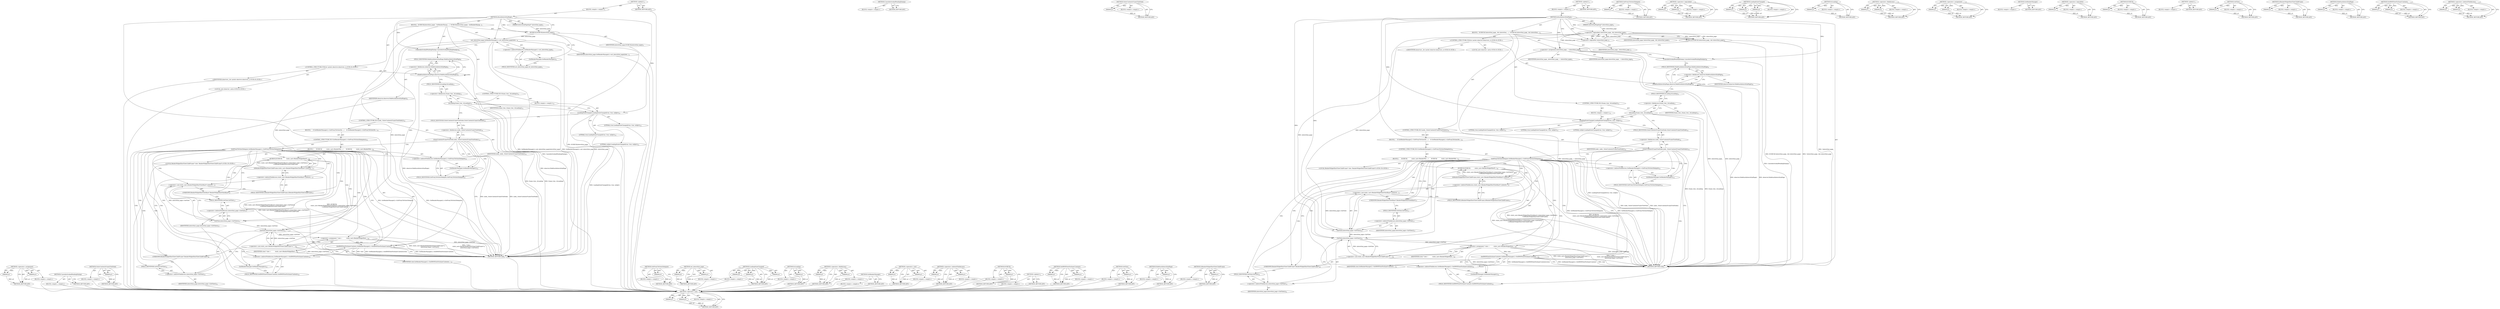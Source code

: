digraph "&lt;operator&gt;.indirectFieldAccess" {
vulnerable_157 [label=<(METHOD,&lt;operator&gt;.assignment)>];
vulnerable_158 [label=<(PARAM,p1)>];
vulnerable_159 [label=<(PARAM,p2)>];
vulnerable_160 [label=<(BLOCK,&lt;empty&gt;,&lt;empty&gt;)>];
vulnerable_161 [label=<(METHOD_RETURN,ANY)>];
vulnerable_114 [label=<(METHOD,CancelActiveAndPendingDialogs)>];
vulnerable_115 [label=<(BLOCK,&lt;empty&gt;,&lt;empty&gt;)>];
vulnerable_116 [label=<(METHOD_RETURN,ANY)>];
vulnerable_136 [label=<(METHOD,OuterContentsFrameTreeNode)>];
vulnerable_137 [label=<(PARAM,p1)>];
vulnerable_138 [label=<(BLOCK,&lt;empty&gt;,&lt;empty&gt;)>];
vulnerable_139 [label=<(METHOD_RETURN,ANY)>];
vulnerable_6 [label=<(METHOD,&lt;global&gt;)<SUB>1</SUB>>];
vulnerable_7 [label=<(BLOCK,&lt;empty&gt;,&lt;empty&gt;)<SUB>1</SUB>>];
vulnerable_8 [label=<(METHOD,AttachInterstitialPage)<SUB>1</SUB>>];
vulnerable_9 [label=<(PARAM,InterstitialPageImpl* interstitial_page)<SUB>2</SUB>>];
vulnerable_10 [label=<(BLOCK,{
  DCHECK(interstitial_page);
  GetRenderManag...,{
  DCHECK(interstitial_page);
  GetRenderManag...)<SUB>2</SUB>>];
vulnerable_11 [label=<(DCHECK,DCHECK(interstitial_page))<SUB>3</SUB>>];
vulnerable_12 [label=<(IDENTIFIER,interstitial_page,DCHECK(interstitial_page))<SUB>3</SUB>>];
vulnerable_13 [label=<(set_interstitial_page,GetRenderManager()-&gt;set_interstitial_page(inter...)<SUB>4</SUB>>];
vulnerable_14 [label=<(&lt;operator&gt;.indirectFieldAccess,GetRenderManager()-&gt;set_interstitial_page)<SUB>4</SUB>>];
vulnerable_15 [label=<(GetRenderManager,GetRenderManager())<SUB>4</SUB>>];
vulnerable_16 [label=<(FIELD_IDENTIFIER,set_interstitial_page,set_interstitial_page)<SUB>4</SUB>>];
vulnerable_17 [label=<(IDENTIFIER,interstitial_page,GetRenderManager()-&gt;set_interstitial_page(inter...)<SUB>4</SUB>>];
vulnerable_18 [label=<(CancelActiveAndPendingDialogs,CancelActiveAndPendingDialogs())<SUB>6</SUB>>];
vulnerable_19 [label="<(CONTROL_STRUCTURE,FOR,for (auto&amp; observer:observers_))<SUB>8</SUB>>"];
vulnerable_20 [label="<(IDENTIFIER,observers_,for (auto&amp; observer:observers_))<SUB>8</SUB>>"];
vulnerable_21 [label="<(LOCAL,auto observer: auto)<SUB>8</SUB>>"];
vulnerable_22 [label=<(DidAttachInterstitialPage,observer.DidAttachInterstitialPage())<SUB>9</SUB>>];
vulnerable_23 [label=<(&lt;operator&gt;.fieldAccess,observer.DidAttachInterstitialPage)<SUB>9</SUB>>];
vulnerable_24 [label=<(IDENTIFIER,observer,observer.DidAttachInterstitialPage())<SUB>9</SUB>>];
vulnerable_25 [label=<(FIELD_IDENTIFIER,DidAttachInterstitialPage,DidAttachInterstitialPage)<SUB>9</SUB>>];
vulnerable_26 [label=<(CONTROL_STRUCTURE,IF,if (frame_tree_.IsLoading()))<SUB>11</SUB>>];
vulnerable_27 [label=<(IsLoading,frame_tree_.IsLoading())<SUB>11</SUB>>];
vulnerable_28 [label=<(&lt;operator&gt;.fieldAccess,frame_tree_.IsLoading)<SUB>11</SUB>>];
vulnerable_29 [label=<(IDENTIFIER,frame_tree_,frame_tree_.IsLoading())<SUB>11</SUB>>];
vulnerable_30 [label=<(FIELD_IDENTIFIER,IsLoading,IsLoading)<SUB>11</SUB>>];
vulnerable_31 [label=<(BLOCK,&lt;empty&gt;,&lt;empty&gt;)<SUB>12</SUB>>];
vulnerable_32 [label=<(LoadingStateChanged,LoadingStateChanged(true, true, nullptr))<SUB>12</SUB>>];
vulnerable_33 [label=<(LITERAL,true,LoadingStateChanged(true, true, nullptr))<SUB>12</SUB>>];
vulnerable_34 [label=<(LITERAL,true,LoadingStateChanged(true, true, nullptr))<SUB>12</SUB>>];
vulnerable_35 [label=<(LITERAL,nullptr,LoadingStateChanged(true, true, nullptr))<SUB>12</SUB>>];
vulnerable_36 [label=<(CONTROL_STRUCTURE,IF,if (node_.OuterContentsFrameTreeNode()))<SUB>14</SUB>>];
vulnerable_37 [label=<(OuterContentsFrameTreeNode,node_.OuterContentsFrameTreeNode())<SUB>14</SUB>>];
vulnerable_38 [label=<(&lt;operator&gt;.fieldAccess,node_.OuterContentsFrameTreeNode)<SUB>14</SUB>>];
vulnerable_39 [label=<(IDENTIFIER,node_,node_.OuterContentsFrameTreeNode())<SUB>14</SUB>>];
vulnerable_40 [label=<(FIELD_IDENTIFIER,OuterContentsFrameTreeNode,OuterContentsFrameTreeNode)<SUB>14</SUB>>];
vulnerable_41 [label=<(BLOCK,{
    if (GetRenderManager()-&gt;GetProxyToOuterDe...,{
    if (GetRenderManager()-&gt;GetProxyToOuterDe...)<SUB>14</SUB>>];
vulnerable_42 [label=<(CONTROL_STRUCTURE,IF,if (GetRenderManager()-&gt;GetProxyToOuterDelegate()))<SUB>15</SUB>>];
vulnerable_43 [label=<(GetProxyToOuterDelegate,GetRenderManager()-&gt;GetProxyToOuterDelegate())<SUB>15</SUB>>];
vulnerable_44 [label=<(&lt;operator&gt;.indirectFieldAccess,GetRenderManager()-&gt;GetProxyToOuterDelegate)<SUB>15</SUB>>];
vulnerable_45 [label=<(GetRenderManager,GetRenderManager())<SUB>15</SUB>>];
vulnerable_46 [label=<(FIELD_IDENTIFIER,GetProxyToOuterDelegate,GetProxyToOuterDelegate)<SUB>15</SUB>>];
vulnerable_47 [label=<(BLOCK,{
      DCHECK(
          static_cast&lt;RenderWid...,{
      DCHECK(
          static_cast&lt;RenderWid...)<SUB>15</SUB>>];
vulnerable_48 [label=<(DCHECK,DCHECK(
          static_cast&lt;RenderWidgetHostV...)<SUB>16</SUB>>];
vulnerable_49 [label=<(IsRenderWidgetHostViewChildFrame,static_cast&lt;RenderWidgetHostViewBase*&gt;(intersti...)<SUB>17</SUB>>];
vulnerable_50 [label=<(&lt;operator&gt;.indirectFieldAccess,static_cast&lt;RenderWidgetHostViewBase*&gt;(intersti...)<SUB>17</SUB>>];
vulnerable_51 [label=<(&lt;operator&gt;.cast,static_cast&lt;RenderWidgetHostViewBase*&gt;(intersti...)<SUB>17</SUB>>];
vulnerable_52 [label=<(UNKNOWN,RenderWidgetHostViewBase*,RenderWidgetHostViewBase*)<SUB>17</SUB>>];
vulnerable_53 [label=<(GetView,interstitial_page-&gt;GetView())<SUB>17</SUB>>];
vulnerable_54 [label=<(&lt;operator&gt;.indirectFieldAccess,interstitial_page-&gt;GetView)<SUB>17</SUB>>];
vulnerable_55 [label=<(IDENTIFIER,interstitial_page,interstitial_page-&gt;GetView())<SUB>17</SUB>>];
vulnerable_56 [label=<(FIELD_IDENTIFIER,GetView,GetView)<SUB>17</SUB>>];
vulnerable_57 [label=<(FIELD_IDENTIFIER,IsRenderWidgetHostViewChildFrame,IsRenderWidgetHostViewChildFrame)<SUB>17</SUB>>];
vulnerable_58 [label="<(LOCAL,RenderWidgetHostViewChildFrame* view: RenderWidgetHostViewChildFrame*)<SUB>19</SUB>>"];
vulnerable_59 [label=<(&lt;operator&gt;.assignment,* view =
          static_cast&lt;RenderWidgetHost...)<SUB>19</SUB>>];
vulnerable_60 [label=<(IDENTIFIER,view,* view =
          static_cast&lt;RenderWidgetHost...)<SUB>19</SUB>>];
vulnerable_61 [label=<(&lt;operator&gt;.cast,static_cast&lt;RenderWidgetHostViewChildFrame*&gt;(
 ...)<SUB>20</SUB>>];
vulnerable_62 [label=<(UNKNOWN,RenderWidgetHostViewChildFrame*,RenderWidgetHostViewChildFrame*)<SUB>20</SUB>>];
vulnerable_63 [label=<(GetView,interstitial_page-&gt;GetView())<SUB>21</SUB>>];
vulnerable_64 [label=<(&lt;operator&gt;.indirectFieldAccess,interstitial_page-&gt;GetView)<SUB>21</SUB>>];
vulnerable_65 [label=<(IDENTIFIER,interstitial_page,interstitial_page-&gt;GetView())<SUB>21</SUB>>];
vulnerable_66 [label=<(FIELD_IDENTIFIER,GetView,GetView)<SUB>21</SUB>>];
vulnerable_67 [label=<(SetRWHViewForInnerContents,GetRenderManager()-&gt;SetRWHViewForInnerContents(...)<SUB>22</SUB>>];
vulnerable_68 [label=<(&lt;operator&gt;.indirectFieldAccess,GetRenderManager()-&gt;SetRWHViewForInnerContents)<SUB>22</SUB>>];
vulnerable_69 [label=<(GetRenderManager,GetRenderManager())<SUB>22</SUB>>];
vulnerable_70 [label=<(FIELD_IDENTIFIER,SetRWHViewForInnerContents,SetRWHViewForInnerContents)<SUB>22</SUB>>];
vulnerable_71 [label=<(IDENTIFIER,view,GetRenderManager()-&gt;SetRWHViewForInnerContents(...)<SUB>22</SUB>>];
vulnerable_72 [label=<(METHOD_RETURN,void)<SUB>1</SUB>>];
vulnerable_74 [label=<(METHOD_RETURN,ANY)<SUB>1</SUB>>];
vulnerable_140 [label=<(METHOD,GetProxyToOuterDelegate)>];
vulnerable_141 [label=<(PARAM,p1)>];
vulnerable_142 [label=<(BLOCK,&lt;empty&gt;,&lt;empty&gt;)>];
vulnerable_143 [label=<(METHOD_RETURN,ANY)>];
vulnerable_101 [label=<(METHOD,set_interstitial_page)>];
vulnerable_102 [label=<(PARAM,p1)>];
vulnerable_103 [label=<(PARAM,p2)>];
vulnerable_104 [label=<(BLOCK,&lt;empty&gt;,&lt;empty&gt;)>];
vulnerable_105 [label=<(METHOD_RETURN,ANY)>];
vulnerable_130 [label=<(METHOD,LoadingStateChanged)>];
vulnerable_131 [label=<(PARAM,p1)>];
vulnerable_132 [label=<(PARAM,p2)>];
vulnerable_133 [label=<(PARAM,p3)>];
vulnerable_134 [label=<(BLOCK,&lt;empty&gt;,&lt;empty&gt;)>];
vulnerable_135 [label=<(METHOD_RETURN,ANY)>];
vulnerable_126 [label=<(METHOD,IsLoading)>];
vulnerable_127 [label=<(PARAM,p1)>];
vulnerable_128 [label=<(BLOCK,&lt;empty&gt;,&lt;empty&gt;)>];
vulnerable_129 [label=<(METHOD_RETURN,ANY)>];
vulnerable_121 [label=<(METHOD,&lt;operator&gt;.fieldAccess)>];
vulnerable_122 [label=<(PARAM,p1)>];
vulnerable_123 [label=<(PARAM,p2)>];
vulnerable_124 [label=<(BLOCK,&lt;empty&gt;,&lt;empty&gt;)>];
vulnerable_125 [label=<(METHOD_RETURN,ANY)>];
vulnerable_111 [label=<(METHOD,GetRenderManager)>];
vulnerable_112 [label=<(BLOCK,&lt;empty&gt;,&lt;empty&gt;)>];
vulnerable_113 [label=<(METHOD_RETURN,ANY)>];
vulnerable_148 [label=<(METHOD,&lt;operator&gt;.cast)>];
vulnerable_149 [label=<(PARAM,p1)>];
vulnerable_150 [label=<(PARAM,p2)>];
vulnerable_151 [label=<(BLOCK,&lt;empty&gt;,&lt;empty&gt;)>];
vulnerable_152 [label=<(METHOD_RETURN,ANY)>];
vulnerable_106 [label=<(METHOD,&lt;operator&gt;.indirectFieldAccess)>];
vulnerable_107 [label=<(PARAM,p1)>];
vulnerable_108 [label=<(PARAM,p2)>];
vulnerable_109 [label=<(BLOCK,&lt;empty&gt;,&lt;empty&gt;)>];
vulnerable_110 [label=<(METHOD_RETURN,ANY)>];
vulnerable_97 [label=<(METHOD,DCHECK)>];
vulnerable_98 [label=<(PARAM,p1)>];
vulnerable_99 [label=<(BLOCK,&lt;empty&gt;,&lt;empty&gt;)>];
vulnerable_100 [label=<(METHOD_RETURN,ANY)>];
vulnerable_91 [label=<(METHOD,&lt;global&gt;)<SUB>1</SUB>>];
vulnerable_92 [label=<(BLOCK,&lt;empty&gt;,&lt;empty&gt;)>];
vulnerable_93 [label=<(METHOD_RETURN,ANY)>];
vulnerable_162 [label=<(METHOD,SetRWHViewForInnerContents)>];
vulnerable_163 [label=<(PARAM,p1)>];
vulnerable_164 [label=<(PARAM,p2)>];
vulnerable_165 [label=<(BLOCK,&lt;empty&gt;,&lt;empty&gt;)>];
vulnerable_166 [label=<(METHOD_RETURN,ANY)>];
vulnerable_153 [label=<(METHOD,GetView)>];
vulnerable_154 [label=<(PARAM,p1)>];
vulnerable_155 [label=<(BLOCK,&lt;empty&gt;,&lt;empty&gt;)>];
vulnerable_156 [label=<(METHOD_RETURN,ANY)>];
vulnerable_117 [label=<(METHOD,DidAttachInterstitialPage)>];
vulnerable_118 [label=<(PARAM,p1)>];
vulnerable_119 [label=<(BLOCK,&lt;empty&gt;,&lt;empty&gt;)>];
vulnerable_120 [label=<(METHOD_RETURN,ANY)>];
vulnerable_144 [label=<(METHOD,IsRenderWidgetHostViewChildFrame)>];
vulnerable_145 [label=<(PARAM,p1)>];
vulnerable_146 [label=<(BLOCK,&lt;empty&gt;,&lt;empty&gt;)>];
vulnerable_147 [label=<(METHOD_RETURN,ANY)>];
fixed_158 [label=<(METHOD,&lt;operator&gt;.cast)>];
fixed_159 [label=<(PARAM,p1)>];
fixed_160 [label=<(PARAM,p2)>];
fixed_161 [label=<(BLOCK,&lt;empty&gt;,&lt;empty&gt;)>];
fixed_162 [label=<(METHOD_RETURN,ANY)>];
fixed_116 [label=<(METHOD,CancelActiveAndPendingDialogs)>];
fixed_117 [label=<(BLOCK,&lt;empty&gt;,&lt;empty&gt;)>];
fixed_118 [label=<(METHOD_RETURN,ANY)>];
fixed_138 [label=<(METHOD,OuterContentsFrameTreeNode)>];
fixed_139 [label=<(PARAM,p1)>];
fixed_140 [label=<(BLOCK,&lt;empty&gt;,&lt;empty&gt;)>];
fixed_141 [label=<(METHOD_RETURN,ANY)>];
fixed_6 [label=<(METHOD,&lt;global&gt;)<SUB>1</SUB>>];
fixed_7 [label=<(BLOCK,&lt;empty&gt;,&lt;empty&gt;)<SUB>1</SUB>>];
fixed_8 [label=<(METHOD,AttachInterstitialPage)<SUB>1</SUB>>];
fixed_9 [label=<(PARAM,InterstitialPageImpl* interstitial_page)<SUB>2</SUB>>];
fixed_10 [label=<(BLOCK,{
  DCHECK(!interstitial_page_ &amp;&amp; interstitial_...,{
  DCHECK(!interstitial_page_ &amp;&amp; interstitial_...)<SUB>2</SUB>>];
fixed_11 [label=<(DCHECK,DCHECK(!interstitial_page_ &amp;&amp; interstitial_page))<SUB>3</SUB>>];
fixed_12 [label=<(&lt;operator&gt;.logicalAnd,!interstitial_page_ &amp;&amp; interstitial_page)<SUB>3</SUB>>];
fixed_13 [label=<(&lt;operator&gt;.logicalNot,!interstitial_page_)<SUB>3</SUB>>];
fixed_14 [label=<(IDENTIFIER,interstitial_page_,!interstitial_page_)<SUB>3</SUB>>];
fixed_15 [label=<(IDENTIFIER,interstitial_page,!interstitial_page_ &amp;&amp; interstitial_page)<SUB>3</SUB>>];
fixed_16 [label=<(&lt;operator&gt;.assignment,interstitial_page_ = interstitial_page)<SUB>4</SUB>>];
fixed_17 [label=<(IDENTIFIER,interstitial_page_,interstitial_page_ = interstitial_page)<SUB>4</SUB>>];
fixed_18 [label=<(IDENTIFIER,interstitial_page,interstitial_page_ = interstitial_page)<SUB>4</SUB>>];
fixed_19 [label=<(CancelActiveAndPendingDialogs,CancelActiveAndPendingDialogs())<SUB>6</SUB>>];
fixed_20 [label="<(CONTROL_STRUCTURE,FOR,for (auto&amp; observer:observers_))<SUB>8</SUB>>"];
fixed_21 [label="<(IDENTIFIER,observers_,for (auto&amp; observer:observers_))<SUB>8</SUB>>"];
fixed_22 [label="<(LOCAL,auto observer: auto)<SUB>8</SUB>>"];
fixed_23 [label=<(DidAttachInterstitialPage,observer.DidAttachInterstitialPage())<SUB>9</SUB>>];
fixed_24 [label=<(&lt;operator&gt;.fieldAccess,observer.DidAttachInterstitialPage)<SUB>9</SUB>>];
fixed_25 [label=<(IDENTIFIER,observer,observer.DidAttachInterstitialPage())<SUB>9</SUB>>];
fixed_26 [label=<(FIELD_IDENTIFIER,DidAttachInterstitialPage,DidAttachInterstitialPage)<SUB>9</SUB>>];
fixed_27 [label=<(CONTROL_STRUCTURE,IF,if (frame_tree_.IsLoading()))<SUB>11</SUB>>];
fixed_28 [label=<(IsLoading,frame_tree_.IsLoading())<SUB>11</SUB>>];
fixed_29 [label=<(&lt;operator&gt;.fieldAccess,frame_tree_.IsLoading)<SUB>11</SUB>>];
fixed_30 [label=<(IDENTIFIER,frame_tree_,frame_tree_.IsLoading())<SUB>11</SUB>>];
fixed_31 [label=<(FIELD_IDENTIFIER,IsLoading,IsLoading)<SUB>11</SUB>>];
fixed_32 [label=<(BLOCK,&lt;empty&gt;,&lt;empty&gt;)<SUB>12</SUB>>];
fixed_33 [label=<(LoadingStateChanged,LoadingStateChanged(true, true, nullptr))<SUB>12</SUB>>];
fixed_34 [label=<(LITERAL,true,LoadingStateChanged(true, true, nullptr))<SUB>12</SUB>>];
fixed_35 [label=<(LITERAL,true,LoadingStateChanged(true, true, nullptr))<SUB>12</SUB>>];
fixed_36 [label=<(LITERAL,nullptr,LoadingStateChanged(true, true, nullptr))<SUB>12</SUB>>];
fixed_37 [label=<(CONTROL_STRUCTURE,IF,if (node_.OuterContentsFrameTreeNode()))<SUB>14</SUB>>];
fixed_38 [label=<(OuterContentsFrameTreeNode,node_.OuterContentsFrameTreeNode())<SUB>14</SUB>>];
fixed_39 [label=<(&lt;operator&gt;.fieldAccess,node_.OuterContentsFrameTreeNode)<SUB>14</SUB>>];
fixed_40 [label=<(IDENTIFIER,node_,node_.OuterContentsFrameTreeNode())<SUB>14</SUB>>];
fixed_41 [label=<(FIELD_IDENTIFIER,OuterContentsFrameTreeNode,OuterContentsFrameTreeNode)<SUB>14</SUB>>];
fixed_42 [label=<(BLOCK,{
    if (GetRenderManager()-&gt;GetProxyToOuterDe...,{
    if (GetRenderManager()-&gt;GetProxyToOuterDe...)<SUB>14</SUB>>];
fixed_43 [label=<(CONTROL_STRUCTURE,IF,if (GetRenderManager()-&gt;GetProxyToOuterDelegate()))<SUB>15</SUB>>];
fixed_44 [label=<(GetProxyToOuterDelegate,GetRenderManager()-&gt;GetProxyToOuterDelegate())<SUB>15</SUB>>];
fixed_45 [label=<(&lt;operator&gt;.indirectFieldAccess,GetRenderManager()-&gt;GetProxyToOuterDelegate)<SUB>15</SUB>>];
fixed_46 [label=<(GetRenderManager,GetRenderManager())<SUB>15</SUB>>];
fixed_47 [label=<(FIELD_IDENTIFIER,GetProxyToOuterDelegate,GetProxyToOuterDelegate)<SUB>15</SUB>>];
fixed_48 [label=<(BLOCK,{
      DCHECK(
          static_cast&lt;RenderWid...,{
      DCHECK(
          static_cast&lt;RenderWid...)<SUB>15</SUB>>];
fixed_49 [label=<(DCHECK,DCHECK(
          static_cast&lt;RenderWidgetHostV...)<SUB>16</SUB>>];
fixed_50 [label=<(IsRenderWidgetHostViewChildFrame,static_cast&lt;RenderWidgetHostViewBase*&gt;(intersti...)<SUB>17</SUB>>];
fixed_51 [label=<(&lt;operator&gt;.indirectFieldAccess,static_cast&lt;RenderWidgetHostViewBase*&gt;(intersti...)<SUB>17</SUB>>];
fixed_52 [label=<(&lt;operator&gt;.cast,static_cast&lt;RenderWidgetHostViewBase*&gt;(intersti...)<SUB>17</SUB>>];
fixed_53 [label=<(UNKNOWN,RenderWidgetHostViewBase*,RenderWidgetHostViewBase*)<SUB>17</SUB>>];
fixed_54 [label=<(GetView,interstitial_page-&gt;GetView())<SUB>17</SUB>>];
fixed_55 [label=<(&lt;operator&gt;.indirectFieldAccess,interstitial_page-&gt;GetView)<SUB>17</SUB>>];
fixed_56 [label=<(IDENTIFIER,interstitial_page,interstitial_page-&gt;GetView())<SUB>17</SUB>>];
fixed_57 [label=<(FIELD_IDENTIFIER,GetView,GetView)<SUB>17</SUB>>];
fixed_58 [label=<(FIELD_IDENTIFIER,IsRenderWidgetHostViewChildFrame,IsRenderWidgetHostViewChildFrame)<SUB>17</SUB>>];
fixed_59 [label="<(LOCAL,RenderWidgetHostViewChildFrame* view: RenderWidgetHostViewChildFrame*)<SUB>19</SUB>>"];
fixed_60 [label=<(&lt;operator&gt;.assignment,* view =
          static_cast&lt;RenderWidgetHost...)<SUB>19</SUB>>];
fixed_61 [label=<(IDENTIFIER,view,* view =
          static_cast&lt;RenderWidgetHost...)<SUB>19</SUB>>];
fixed_62 [label=<(&lt;operator&gt;.cast,static_cast&lt;RenderWidgetHostViewChildFrame*&gt;(
 ...)<SUB>20</SUB>>];
fixed_63 [label=<(UNKNOWN,RenderWidgetHostViewChildFrame*,RenderWidgetHostViewChildFrame*)<SUB>20</SUB>>];
fixed_64 [label=<(GetView,interstitial_page-&gt;GetView())<SUB>21</SUB>>];
fixed_65 [label=<(&lt;operator&gt;.indirectFieldAccess,interstitial_page-&gt;GetView)<SUB>21</SUB>>];
fixed_66 [label=<(IDENTIFIER,interstitial_page,interstitial_page-&gt;GetView())<SUB>21</SUB>>];
fixed_67 [label=<(FIELD_IDENTIFIER,GetView,GetView)<SUB>21</SUB>>];
fixed_68 [label=<(SetRWHViewForInnerContents,GetRenderManager()-&gt;SetRWHViewForInnerContents(...)<SUB>22</SUB>>];
fixed_69 [label=<(&lt;operator&gt;.indirectFieldAccess,GetRenderManager()-&gt;SetRWHViewForInnerContents)<SUB>22</SUB>>];
fixed_70 [label=<(GetRenderManager,GetRenderManager())<SUB>22</SUB>>];
fixed_71 [label=<(FIELD_IDENTIFIER,SetRWHViewForInnerContents,SetRWHViewForInnerContents)<SUB>22</SUB>>];
fixed_72 [label=<(IDENTIFIER,view,GetRenderManager()-&gt;SetRWHViewForInnerContents(...)<SUB>22</SUB>>];
fixed_73 [label=<(METHOD_RETURN,void)<SUB>1</SUB>>];
fixed_75 [label=<(METHOD_RETURN,ANY)<SUB>1</SUB>>];
fixed_142 [label=<(METHOD,GetProxyToOuterDelegate)>];
fixed_143 [label=<(PARAM,p1)>];
fixed_144 [label=<(BLOCK,&lt;empty&gt;,&lt;empty&gt;)>];
fixed_145 [label=<(METHOD_RETURN,ANY)>];
fixed_102 [label=<(METHOD,&lt;operator&gt;.logicalAnd)>];
fixed_103 [label=<(PARAM,p1)>];
fixed_104 [label=<(PARAM,p2)>];
fixed_105 [label=<(BLOCK,&lt;empty&gt;,&lt;empty&gt;)>];
fixed_106 [label=<(METHOD_RETURN,ANY)>];
fixed_132 [label=<(METHOD,LoadingStateChanged)>];
fixed_133 [label=<(PARAM,p1)>];
fixed_134 [label=<(PARAM,p2)>];
fixed_135 [label=<(PARAM,p3)>];
fixed_136 [label=<(BLOCK,&lt;empty&gt;,&lt;empty&gt;)>];
fixed_137 [label=<(METHOD_RETURN,ANY)>];
fixed_128 [label=<(METHOD,IsLoading)>];
fixed_129 [label=<(PARAM,p1)>];
fixed_130 [label=<(BLOCK,&lt;empty&gt;,&lt;empty&gt;)>];
fixed_131 [label=<(METHOD_RETURN,ANY)>];
fixed_123 [label=<(METHOD,&lt;operator&gt;.fieldAccess)>];
fixed_124 [label=<(PARAM,p1)>];
fixed_125 [label=<(PARAM,p2)>];
fixed_126 [label=<(BLOCK,&lt;empty&gt;,&lt;empty&gt;)>];
fixed_127 [label=<(METHOD_RETURN,ANY)>];
fixed_111 [label=<(METHOD,&lt;operator&gt;.assignment)>];
fixed_112 [label=<(PARAM,p1)>];
fixed_113 [label=<(PARAM,p2)>];
fixed_114 [label=<(BLOCK,&lt;empty&gt;,&lt;empty&gt;)>];
fixed_115 [label=<(METHOD_RETURN,ANY)>];
fixed_151 [label=<(METHOD,GetRenderManager)>];
fixed_152 [label=<(BLOCK,&lt;empty&gt;,&lt;empty&gt;)>];
fixed_153 [label=<(METHOD_RETURN,ANY)>];
fixed_107 [label=<(METHOD,&lt;operator&gt;.logicalNot)>];
fixed_108 [label=<(PARAM,p1)>];
fixed_109 [label=<(BLOCK,&lt;empty&gt;,&lt;empty&gt;)>];
fixed_110 [label=<(METHOD_RETURN,ANY)>];
fixed_98 [label=<(METHOD,DCHECK)>];
fixed_99 [label=<(PARAM,p1)>];
fixed_100 [label=<(BLOCK,&lt;empty&gt;,&lt;empty&gt;)>];
fixed_101 [label=<(METHOD_RETURN,ANY)>];
fixed_92 [label=<(METHOD,&lt;global&gt;)<SUB>1</SUB>>];
fixed_93 [label=<(BLOCK,&lt;empty&gt;,&lt;empty&gt;)>];
fixed_94 [label=<(METHOD_RETURN,ANY)>];
fixed_163 [label=<(METHOD,GetView)>];
fixed_164 [label=<(PARAM,p1)>];
fixed_165 [label=<(BLOCK,&lt;empty&gt;,&lt;empty&gt;)>];
fixed_166 [label=<(METHOD_RETURN,ANY)>];
fixed_154 [label=<(METHOD,IsRenderWidgetHostViewChildFrame)>];
fixed_155 [label=<(PARAM,p1)>];
fixed_156 [label=<(BLOCK,&lt;empty&gt;,&lt;empty&gt;)>];
fixed_157 [label=<(METHOD_RETURN,ANY)>];
fixed_119 [label=<(METHOD,DidAttachInterstitialPage)>];
fixed_120 [label=<(PARAM,p1)>];
fixed_121 [label=<(BLOCK,&lt;empty&gt;,&lt;empty&gt;)>];
fixed_122 [label=<(METHOD_RETURN,ANY)>];
fixed_167 [label=<(METHOD,SetRWHViewForInnerContents)>];
fixed_168 [label=<(PARAM,p1)>];
fixed_169 [label=<(PARAM,p2)>];
fixed_170 [label=<(BLOCK,&lt;empty&gt;,&lt;empty&gt;)>];
fixed_171 [label=<(METHOD_RETURN,ANY)>];
fixed_146 [label=<(METHOD,&lt;operator&gt;.indirectFieldAccess)>];
fixed_147 [label=<(PARAM,p1)>];
fixed_148 [label=<(PARAM,p2)>];
fixed_149 [label=<(BLOCK,&lt;empty&gt;,&lt;empty&gt;)>];
fixed_150 [label=<(METHOD_RETURN,ANY)>];
vulnerable_157 -> vulnerable_158  [key=0, label="AST: "];
vulnerable_157 -> vulnerable_158  [key=1, label="DDG: "];
vulnerable_157 -> vulnerable_160  [key=0, label="AST: "];
vulnerable_157 -> vulnerable_159  [key=0, label="AST: "];
vulnerable_157 -> vulnerable_159  [key=1, label="DDG: "];
vulnerable_157 -> vulnerable_161  [key=0, label="AST: "];
vulnerable_157 -> vulnerable_161  [key=1, label="CFG: "];
vulnerable_158 -> vulnerable_161  [key=0, label="DDG: p1"];
vulnerable_159 -> vulnerable_161  [key=0, label="DDG: p2"];
vulnerable_160 -> fixed_158  [key=0];
vulnerable_161 -> fixed_158  [key=0];
vulnerable_114 -> vulnerable_115  [key=0, label="AST: "];
vulnerable_114 -> vulnerable_116  [key=0, label="AST: "];
vulnerable_114 -> vulnerable_116  [key=1, label="CFG: "];
vulnerable_115 -> fixed_158  [key=0];
vulnerable_116 -> fixed_158  [key=0];
vulnerable_136 -> vulnerable_137  [key=0, label="AST: "];
vulnerable_136 -> vulnerable_137  [key=1, label="DDG: "];
vulnerable_136 -> vulnerable_138  [key=0, label="AST: "];
vulnerable_136 -> vulnerable_139  [key=0, label="AST: "];
vulnerable_136 -> vulnerable_139  [key=1, label="CFG: "];
vulnerable_137 -> vulnerable_139  [key=0, label="DDG: p1"];
vulnerable_138 -> fixed_158  [key=0];
vulnerable_139 -> fixed_158  [key=0];
vulnerable_6 -> vulnerable_7  [key=0, label="AST: "];
vulnerable_6 -> vulnerable_74  [key=0, label="AST: "];
vulnerable_6 -> vulnerable_74  [key=1, label="CFG: "];
vulnerable_7 -> vulnerable_8  [key=0, label="AST: "];
vulnerable_8 -> vulnerable_9  [key=0, label="AST: "];
vulnerable_8 -> vulnerable_9  [key=1, label="DDG: "];
vulnerable_8 -> vulnerable_10  [key=0, label="AST: "];
vulnerable_8 -> vulnerable_72  [key=0, label="AST: "];
vulnerable_8 -> vulnerable_11  [key=0, label="CFG: "];
vulnerable_8 -> vulnerable_11  [key=1, label="DDG: "];
vulnerable_8 -> vulnerable_18  [key=0, label="DDG: "];
vulnerable_8 -> vulnerable_13  [key=0, label="DDG: "];
vulnerable_8 -> vulnerable_32  [key=0, label="DDG: "];
vulnerable_8 -> vulnerable_67  [key=0, label="DDG: "];
vulnerable_9 -> vulnerable_11  [key=0, label="DDG: interstitial_page"];
vulnerable_10 -> vulnerable_11  [key=0, label="AST: "];
vulnerable_10 -> vulnerable_13  [key=0, label="AST: "];
vulnerable_10 -> vulnerable_18  [key=0, label="AST: "];
vulnerable_10 -> vulnerable_19  [key=0, label="AST: "];
vulnerable_10 -> vulnerable_26  [key=0, label="AST: "];
vulnerable_10 -> vulnerable_36  [key=0, label="AST: "];
vulnerable_11 -> vulnerable_12  [key=0, label="AST: "];
vulnerable_11 -> vulnerable_15  [key=0, label="CFG: "];
vulnerable_11 -> vulnerable_72  [key=0, label="DDG: DCHECK(interstitial_page)"];
vulnerable_11 -> vulnerable_13  [key=0, label="DDG: interstitial_page"];
vulnerable_12 -> fixed_158  [key=0];
vulnerable_13 -> vulnerable_14  [key=0, label="AST: "];
vulnerable_13 -> vulnerable_17  [key=0, label="AST: "];
vulnerable_13 -> vulnerable_18  [key=0, label="CFG: "];
vulnerable_13 -> vulnerable_72  [key=0, label="DDG: GetRenderManager()-&gt;set_interstitial_page"];
vulnerable_13 -> vulnerable_72  [key=1, label="DDG: interstitial_page"];
vulnerable_13 -> vulnerable_72  [key=2, label="DDG: GetRenderManager()-&gt;set_interstitial_page(interstitial_page)"];
vulnerable_13 -> vulnerable_63  [key=0, label="DDG: interstitial_page"];
vulnerable_13 -> vulnerable_53  [key=0, label="DDG: interstitial_page"];
vulnerable_14 -> vulnerable_15  [key=0, label="AST: "];
vulnerable_14 -> vulnerable_16  [key=0, label="AST: "];
vulnerable_14 -> vulnerable_13  [key=0, label="CFG: "];
vulnerable_15 -> vulnerable_16  [key=0, label="CFG: "];
vulnerable_16 -> vulnerable_14  [key=0, label="CFG: "];
vulnerable_17 -> fixed_158  [key=0];
vulnerable_18 -> vulnerable_25  [key=0, label="CFG: "];
vulnerable_18 -> vulnerable_72  [key=0, label="DDG: CancelActiveAndPendingDialogs()"];
vulnerable_19 -> vulnerable_20  [key=0, label="AST: "];
vulnerable_19 -> vulnerable_21  [key=0, label="AST: "];
vulnerable_19 -> vulnerable_22  [key=0, label="AST: "];
vulnerable_20 -> fixed_158  [key=0];
vulnerable_21 -> fixed_158  [key=0];
vulnerable_22 -> vulnerable_23  [key=0, label="AST: "];
vulnerable_22 -> vulnerable_23  [key=1, label="CDG: "];
vulnerable_22 -> vulnerable_25  [key=0, label="CFG: "];
vulnerable_22 -> vulnerable_25  [key=1, label="CDG: "];
vulnerable_22 -> vulnerable_30  [key=0, label="CFG: "];
vulnerable_22 -> vulnerable_72  [key=0, label="DDG: observer.DidAttachInterstitialPage"];
vulnerable_22 -> vulnerable_72  [key=1, label="DDG: observer.DidAttachInterstitialPage()"];
vulnerable_22 -> vulnerable_22  [key=0, label="CDG: "];
vulnerable_23 -> vulnerable_24  [key=0, label="AST: "];
vulnerable_23 -> vulnerable_25  [key=0, label="AST: "];
vulnerable_23 -> vulnerable_22  [key=0, label="CFG: "];
vulnerable_24 -> fixed_158  [key=0];
vulnerable_25 -> vulnerable_23  [key=0, label="CFG: "];
vulnerable_26 -> vulnerable_27  [key=0, label="AST: "];
vulnerable_26 -> vulnerable_31  [key=0, label="AST: "];
vulnerable_27 -> vulnerable_28  [key=0, label="AST: "];
vulnerable_27 -> vulnerable_32  [key=0, label="CFG: "];
vulnerable_27 -> vulnerable_32  [key=1, label="CDG: "];
vulnerable_27 -> vulnerable_40  [key=0, label="CFG: "];
vulnerable_27 -> vulnerable_72  [key=0, label="DDG: frame_tree_.IsLoading"];
vulnerable_27 -> vulnerable_72  [key=1, label="DDG: frame_tree_.IsLoading()"];
vulnerable_28 -> vulnerable_29  [key=0, label="AST: "];
vulnerable_28 -> vulnerable_30  [key=0, label="AST: "];
vulnerable_28 -> vulnerable_27  [key=0, label="CFG: "];
vulnerable_29 -> fixed_158  [key=0];
vulnerable_30 -> vulnerable_28  [key=0, label="CFG: "];
vulnerable_31 -> vulnerable_32  [key=0, label="AST: "];
vulnerable_32 -> vulnerable_33  [key=0, label="AST: "];
vulnerable_32 -> vulnerable_34  [key=0, label="AST: "];
vulnerable_32 -> vulnerable_35  [key=0, label="AST: "];
vulnerable_32 -> vulnerable_40  [key=0, label="CFG: "];
vulnerable_32 -> vulnerable_72  [key=0, label="DDG: LoadingStateChanged(true, true, nullptr)"];
vulnerable_33 -> fixed_158  [key=0];
vulnerable_34 -> fixed_158  [key=0];
vulnerable_35 -> fixed_158  [key=0];
vulnerable_36 -> vulnerable_37  [key=0, label="AST: "];
vulnerable_36 -> vulnerable_41  [key=0, label="AST: "];
vulnerable_37 -> vulnerable_38  [key=0, label="AST: "];
vulnerable_37 -> vulnerable_45  [key=0, label="CFG: "];
vulnerable_37 -> vulnerable_45  [key=1, label="CDG: "];
vulnerable_37 -> vulnerable_72  [key=0, label="CFG: "];
vulnerable_37 -> vulnerable_72  [key=1, label="DDG: node_.OuterContentsFrameTreeNode"];
vulnerable_37 -> vulnerable_72  [key=2, label="DDG: node_.OuterContentsFrameTreeNode()"];
vulnerable_37 -> vulnerable_46  [key=0, label="CDG: "];
vulnerable_37 -> vulnerable_44  [key=0, label="CDG: "];
vulnerable_37 -> vulnerable_43  [key=0, label="CDG: "];
vulnerable_38 -> vulnerable_39  [key=0, label="AST: "];
vulnerable_38 -> vulnerable_40  [key=0, label="AST: "];
vulnerable_38 -> vulnerable_37  [key=0, label="CFG: "];
vulnerable_39 -> fixed_158  [key=0];
vulnerable_40 -> vulnerable_38  [key=0, label="CFG: "];
vulnerable_41 -> vulnerable_42  [key=0, label="AST: "];
vulnerable_42 -> vulnerable_43  [key=0, label="AST: "];
vulnerable_42 -> vulnerable_47  [key=0, label="AST: "];
vulnerable_43 -> vulnerable_44  [key=0, label="AST: "];
vulnerable_43 -> vulnerable_52  [key=0, label="CFG: "];
vulnerable_43 -> vulnerable_52  [key=1, label="CDG: "];
vulnerable_43 -> vulnerable_72  [key=0, label="CFG: "];
vulnerable_43 -> vulnerable_72  [key=1, label="DDG: GetRenderManager()-&gt;GetProxyToOuterDelegate"];
vulnerable_43 -> vulnerable_72  [key=2, label="DDG: GetRenderManager()-&gt;GetProxyToOuterDelegate()"];
vulnerable_43 -> vulnerable_48  [key=0, label="CDG: "];
vulnerable_43 -> vulnerable_68  [key=0, label="CDG: "];
vulnerable_43 -> vulnerable_49  [key=0, label="CDG: "];
vulnerable_43 -> vulnerable_61  [key=0, label="CDG: "];
vulnerable_43 -> vulnerable_64  [key=0, label="CDG: "];
vulnerable_43 -> vulnerable_51  [key=0, label="CDG: "];
vulnerable_43 -> vulnerable_57  [key=0, label="CDG: "];
vulnerable_43 -> vulnerable_66  [key=0, label="CDG: "];
vulnerable_43 -> vulnerable_53  [key=0, label="CDG: "];
vulnerable_43 -> vulnerable_56  [key=0, label="CDG: "];
vulnerable_43 -> vulnerable_69  [key=0, label="CDG: "];
vulnerable_43 -> vulnerable_67  [key=0, label="CDG: "];
vulnerable_43 -> vulnerable_70  [key=0, label="CDG: "];
vulnerable_43 -> vulnerable_63  [key=0, label="CDG: "];
vulnerable_43 -> vulnerable_50  [key=0, label="CDG: "];
vulnerable_43 -> vulnerable_59  [key=0, label="CDG: "];
vulnerable_43 -> vulnerable_54  [key=0, label="CDG: "];
vulnerable_43 -> vulnerable_62  [key=0, label="CDG: "];
vulnerable_44 -> vulnerable_45  [key=0, label="AST: "];
vulnerable_44 -> vulnerable_46  [key=0, label="AST: "];
vulnerable_44 -> vulnerable_43  [key=0, label="CFG: "];
vulnerable_45 -> vulnerable_46  [key=0, label="CFG: "];
vulnerable_46 -> vulnerable_44  [key=0, label="CFG: "];
vulnerable_47 -> vulnerable_48  [key=0, label="AST: "];
vulnerable_47 -> vulnerable_58  [key=0, label="AST: "];
vulnerable_47 -> vulnerable_59  [key=0, label="AST: "];
vulnerable_47 -> vulnerable_67  [key=0, label="AST: "];
vulnerable_48 -> vulnerable_49  [key=0, label="AST: "];
vulnerable_48 -> vulnerable_62  [key=0, label="CFG: "];
vulnerable_48 -> vulnerable_72  [key=0, label="DDG: static_cast&lt;RenderWidgetHostViewBase*&gt;(interstitial_page-&gt;GetView())
              -&gt;IsRenderWidgetHostViewChildFrame()"];
vulnerable_48 -> vulnerable_72  [key=1, label="DDG: DCHECK(
          static_cast&lt;RenderWidgetHostViewBase*&gt;(interstitial_page-&gt;GetView())
              -&gt;IsRenderWidgetHostViewChildFrame())"];
vulnerable_49 -> vulnerable_50  [key=0, label="AST: "];
vulnerable_49 -> vulnerable_48  [key=0, label="CFG: "];
vulnerable_49 -> vulnerable_48  [key=1, label="DDG: static_cast&lt;RenderWidgetHostViewBase*&gt;(interstitial_page-&gt;GetView())
              -&gt;IsRenderWidgetHostViewChildFrame"];
vulnerable_49 -> vulnerable_72  [key=0, label="DDG: static_cast&lt;RenderWidgetHostViewBase*&gt;(interstitial_page-&gt;GetView())
              -&gt;IsRenderWidgetHostViewChildFrame"];
vulnerable_50 -> vulnerable_51  [key=0, label="AST: "];
vulnerable_50 -> vulnerable_57  [key=0, label="AST: "];
vulnerable_50 -> vulnerable_49  [key=0, label="CFG: "];
vulnerable_51 -> vulnerable_52  [key=0, label="AST: "];
vulnerable_51 -> vulnerable_53  [key=0, label="AST: "];
vulnerable_51 -> vulnerable_57  [key=0, label="CFG: "];
vulnerable_52 -> vulnerable_56  [key=0, label="CFG: "];
vulnerable_53 -> vulnerable_54  [key=0, label="AST: "];
vulnerable_53 -> vulnerable_51  [key=0, label="CFG: "];
vulnerable_53 -> vulnerable_51  [key=1, label="DDG: interstitial_page-&gt;GetView"];
vulnerable_53 -> vulnerable_63  [key=0, label="DDG: interstitial_page-&gt;GetView"];
vulnerable_54 -> vulnerable_55  [key=0, label="AST: "];
vulnerable_54 -> vulnerable_56  [key=0, label="AST: "];
vulnerable_54 -> vulnerable_53  [key=0, label="CFG: "];
vulnerable_55 -> fixed_158  [key=0];
vulnerable_56 -> vulnerable_54  [key=0, label="CFG: "];
vulnerable_57 -> vulnerable_50  [key=0, label="CFG: "];
vulnerable_58 -> fixed_158  [key=0];
vulnerable_59 -> vulnerable_60  [key=0, label="AST: "];
vulnerable_59 -> vulnerable_61  [key=0, label="AST: "];
vulnerable_59 -> vulnerable_69  [key=0, label="CFG: "];
vulnerable_59 -> vulnerable_72  [key=0, label="DDG: static_cast&lt;RenderWidgetHostViewChildFrame*&gt;(
              interstitial_page-&gt;GetView())"];
vulnerable_59 -> vulnerable_72  [key=1, label="DDG: * view =
          static_cast&lt;RenderWidgetHostViewChildFrame*&gt;(
              interstitial_page-&gt;GetView())"];
vulnerable_59 -> vulnerable_67  [key=0, label="DDG: view"];
vulnerable_60 -> fixed_158  [key=0];
vulnerable_61 -> vulnerable_62  [key=0, label="AST: "];
vulnerable_61 -> vulnerable_63  [key=0, label="AST: "];
vulnerable_61 -> vulnerable_59  [key=0, label="CFG: "];
vulnerable_61 -> vulnerable_72  [key=0, label="DDG: interstitial_page-&gt;GetView()"];
vulnerable_62 -> vulnerable_66  [key=0, label="CFG: "];
vulnerable_63 -> vulnerable_64  [key=0, label="AST: "];
vulnerable_63 -> vulnerable_61  [key=0, label="CFG: "];
vulnerable_63 -> vulnerable_61  [key=1, label="DDG: interstitial_page-&gt;GetView"];
vulnerable_63 -> vulnerable_72  [key=0, label="DDG: interstitial_page-&gt;GetView"];
vulnerable_63 -> vulnerable_59  [key=0, label="DDG: interstitial_page-&gt;GetView"];
vulnerable_64 -> vulnerable_65  [key=0, label="AST: "];
vulnerable_64 -> vulnerable_66  [key=0, label="AST: "];
vulnerable_64 -> vulnerable_63  [key=0, label="CFG: "];
vulnerable_65 -> fixed_158  [key=0];
vulnerable_66 -> vulnerable_64  [key=0, label="CFG: "];
vulnerable_67 -> vulnerable_68  [key=0, label="AST: "];
vulnerable_67 -> vulnerable_71  [key=0, label="AST: "];
vulnerable_67 -> vulnerable_72  [key=0, label="CFG: "];
vulnerable_67 -> vulnerable_72  [key=1, label="DDG: GetRenderManager()-&gt;SetRWHViewForInnerContents"];
vulnerable_67 -> vulnerable_72  [key=2, label="DDG: view"];
vulnerable_67 -> vulnerable_72  [key=3, label="DDG: GetRenderManager()-&gt;SetRWHViewForInnerContents(view)"];
vulnerable_68 -> vulnerable_69  [key=0, label="AST: "];
vulnerable_68 -> vulnerable_70  [key=0, label="AST: "];
vulnerable_68 -> vulnerable_67  [key=0, label="CFG: "];
vulnerable_69 -> vulnerable_70  [key=0, label="CFG: "];
vulnerable_70 -> vulnerable_68  [key=0, label="CFG: "];
vulnerable_71 -> fixed_158  [key=0];
vulnerable_72 -> fixed_158  [key=0];
vulnerable_74 -> fixed_158  [key=0];
vulnerable_140 -> vulnerable_141  [key=0, label="AST: "];
vulnerable_140 -> vulnerable_141  [key=1, label="DDG: "];
vulnerable_140 -> vulnerable_142  [key=0, label="AST: "];
vulnerable_140 -> vulnerable_143  [key=0, label="AST: "];
vulnerable_140 -> vulnerable_143  [key=1, label="CFG: "];
vulnerable_141 -> vulnerable_143  [key=0, label="DDG: p1"];
vulnerable_142 -> fixed_158  [key=0];
vulnerable_143 -> fixed_158  [key=0];
vulnerable_101 -> vulnerable_102  [key=0, label="AST: "];
vulnerable_101 -> vulnerable_102  [key=1, label="DDG: "];
vulnerable_101 -> vulnerable_104  [key=0, label="AST: "];
vulnerable_101 -> vulnerable_103  [key=0, label="AST: "];
vulnerable_101 -> vulnerable_103  [key=1, label="DDG: "];
vulnerable_101 -> vulnerable_105  [key=0, label="AST: "];
vulnerable_101 -> vulnerable_105  [key=1, label="CFG: "];
vulnerable_102 -> vulnerable_105  [key=0, label="DDG: p1"];
vulnerable_103 -> vulnerable_105  [key=0, label="DDG: p2"];
vulnerable_104 -> fixed_158  [key=0];
vulnerable_105 -> fixed_158  [key=0];
vulnerable_130 -> vulnerable_131  [key=0, label="AST: "];
vulnerable_130 -> vulnerable_131  [key=1, label="DDG: "];
vulnerable_130 -> vulnerable_134  [key=0, label="AST: "];
vulnerable_130 -> vulnerable_132  [key=0, label="AST: "];
vulnerable_130 -> vulnerable_132  [key=1, label="DDG: "];
vulnerable_130 -> vulnerable_135  [key=0, label="AST: "];
vulnerable_130 -> vulnerable_135  [key=1, label="CFG: "];
vulnerable_130 -> vulnerable_133  [key=0, label="AST: "];
vulnerable_130 -> vulnerable_133  [key=1, label="DDG: "];
vulnerable_131 -> vulnerable_135  [key=0, label="DDG: p1"];
vulnerable_132 -> vulnerable_135  [key=0, label="DDG: p2"];
vulnerable_133 -> vulnerable_135  [key=0, label="DDG: p3"];
vulnerable_134 -> fixed_158  [key=0];
vulnerable_135 -> fixed_158  [key=0];
vulnerable_126 -> vulnerable_127  [key=0, label="AST: "];
vulnerable_126 -> vulnerable_127  [key=1, label="DDG: "];
vulnerable_126 -> vulnerable_128  [key=0, label="AST: "];
vulnerable_126 -> vulnerable_129  [key=0, label="AST: "];
vulnerable_126 -> vulnerable_129  [key=1, label="CFG: "];
vulnerable_127 -> vulnerable_129  [key=0, label="DDG: p1"];
vulnerable_128 -> fixed_158  [key=0];
vulnerable_129 -> fixed_158  [key=0];
vulnerable_121 -> vulnerable_122  [key=0, label="AST: "];
vulnerable_121 -> vulnerable_122  [key=1, label="DDG: "];
vulnerable_121 -> vulnerable_124  [key=0, label="AST: "];
vulnerable_121 -> vulnerable_123  [key=0, label="AST: "];
vulnerable_121 -> vulnerable_123  [key=1, label="DDG: "];
vulnerable_121 -> vulnerable_125  [key=0, label="AST: "];
vulnerable_121 -> vulnerable_125  [key=1, label="CFG: "];
vulnerable_122 -> vulnerable_125  [key=0, label="DDG: p1"];
vulnerable_123 -> vulnerable_125  [key=0, label="DDG: p2"];
vulnerable_124 -> fixed_158  [key=0];
vulnerable_125 -> fixed_158  [key=0];
vulnerable_111 -> vulnerable_112  [key=0, label="AST: "];
vulnerable_111 -> vulnerable_113  [key=0, label="AST: "];
vulnerable_111 -> vulnerable_113  [key=1, label="CFG: "];
vulnerable_112 -> fixed_158  [key=0];
vulnerable_113 -> fixed_158  [key=0];
vulnerable_148 -> vulnerable_149  [key=0, label="AST: "];
vulnerable_148 -> vulnerable_149  [key=1, label="DDG: "];
vulnerable_148 -> vulnerable_151  [key=0, label="AST: "];
vulnerable_148 -> vulnerable_150  [key=0, label="AST: "];
vulnerable_148 -> vulnerable_150  [key=1, label="DDG: "];
vulnerable_148 -> vulnerable_152  [key=0, label="AST: "];
vulnerable_148 -> vulnerable_152  [key=1, label="CFG: "];
vulnerable_149 -> vulnerable_152  [key=0, label="DDG: p1"];
vulnerable_150 -> vulnerable_152  [key=0, label="DDG: p2"];
vulnerable_151 -> fixed_158  [key=0];
vulnerable_152 -> fixed_158  [key=0];
vulnerable_106 -> vulnerable_107  [key=0, label="AST: "];
vulnerable_106 -> vulnerable_107  [key=1, label="DDG: "];
vulnerable_106 -> vulnerable_109  [key=0, label="AST: "];
vulnerable_106 -> vulnerable_108  [key=0, label="AST: "];
vulnerable_106 -> vulnerable_108  [key=1, label="DDG: "];
vulnerable_106 -> vulnerable_110  [key=0, label="AST: "];
vulnerable_106 -> vulnerable_110  [key=1, label="CFG: "];
vulnerable_107 -> vulnerable_110  [key=0, label="DDG: p1"];
vulnerable_108 -> vulnerable_110  [key=0, label="DDG: p2"];
vulnerable_109 -> fixed_158  [key=0];
vulnerable_110 -> fixed_158  [key=0];
vulnerable_97 -> vulnerable_98  [key=0, label="AST: "];
vulnerable_97 -> vulnerable_98  [key=1, label="DDG: "];
vulnerable_97 -> vulnerable_99  [key=0, label="AST: "];
vulnerable_97 -> vulnerable_100  [key=0, label="AST: "];
vulnerable_97 -> vulnerable_100  [key=1, label="CFG: "];
vulnerable_98 -> vulnerable_100  [key=0, label="DDG: p1"];
vulnerable_99 -> fixed_158  [key=0];
vulnerable_100 -> fixed_158  [key=0];
vulnerable_91 -> vulnerable_92  [key=0, label="AST: "];
vulnerable_91 -> vulnerable_93  [key=0, label="AST: "];
vulnerable_91 -> vulnerable_93  [key=1, label="CFG: "];
vulnerable_92 -> fixed_158  [key=0];
vulnerable_93 -> fixed_158  [key=0];
vulnerable_162 -> vulnerable_163  [key=0, label="AST: "];
vulnerable_162 -> vulnerable_163  [key=1, label="DDG: "];
vulnerable_162 -> vulnerable_165  [key=0, label="AST: "];
vulnerable_162 -> vulnerable_164  [key=0, label="AST: "];
vulnerable_162 -> vulnerable_164  [key=1, label="DDG: "];
vulnerable_162 -> vulnerable_166  [key=0, label="AST: "];
vulnerable_162 -> vulnerable_166  [key=1, label="CFG: "];
vulnerable_163 -> vulnerable_166  [key=0, label="DDG: p1"];
vulnerable_164 -> vulnerable_166  [key=0, label="DDG: p2"];
vulnerable_165 -> fixed_158  [key=0];
vulnerable_166 -> fixed_158  [key=0];
vulnerable_153 -> vulnerable_154  [key=0, label="AST: "];
vulnerable_153 -> vulnerable_154  [key=1, label="DDG: "];
vulnerable_153 -> vulnerable_155  [key=0, label="AST: "];
vulnerable_153 -> vulnerable_156  [key=0, label="AST: "];
vulnerable_153 -> vulnerable_156  [key=1, label="CFG: "];
vulnerable_154 -> vulnerable_156  [key=0, label="DDG: p1"];
vulnerable_155 -> fixed_158  [key=0];
vulnerable_156 -> fixed_158  [key=0];
vulnerable_117 -> vulnerable_118  [key=0, label="AST: "];
vulnerable_117 -> vulnerable_118  [key=1, label="DDG: "];
vulnerable_117 -> vulnerable_119  [key=0, label="AST: "];
vulnerable_117 -> vulnerable_120  [key=0, label="AST: "];
vulnerable_117 -> vulnerable_120  [key=1, label="CFG: "];
vulnerable_118 -> vulnerable_120  [key=0, label="DDG: p1"];
vulnerable_119 -> fixed_158  [key=0];
vulnerable_120 -> fixed_158  [key=0];
vulnerable_144 -> vulnerable_145  [key=0, label="AST: "];
vulnerable_144 -> vulnerable_145  [key=1, label="DDG: "];
vulnerable_144 -> vulnerable_146  [key=0, label="AST: "];
vulnerable_144 -> vulnerable_147  [key=0, label="AST: "];
vulnerable_144 -> vulnerable_147  [key=1, label="CFG: "];
vulnerable_145 -> vulnerable_147  [key=0, label="DDG: p1"];
vulnerable_146 -> fixed_158  [key=0];
vulnerable_147 -> fixed_158  [key=0];
fixed_158 -> fixed_159  [key=0, label="AST: "];
fixed_158 -> fixed_159  [key=1, label="DDG: "];
fixed_158 -> fixed_161  [key=0, label="AST: "];
fixed_158 -> fixed_160  [key=0, label="AST: "];
fixed_158 -> fixed_160  [key=1, label="DDG: "];
fixed_158 -> fixed_162  [key=0, label="AST: "];
fixed_158 -> fixed_162  [key=1, label="CFG: "];
fixed_159 -> fixed_162  [key=0, label="DDG: p1"];
fixed_160 -> fixed_162  [key=0, label="DDG: p2"];
fixed_116 -> fixed_117  [key=0, label="AST: "];
fixed_116 -> fixed_118  [key=0, label="AST: "];
fixed_116 -> fixed_118  [key=1, label="CFG: "];
fixed_138 -> fixed_139  [key=0, label="AST: "];
fixed_138 -> fixed_139  [key=1, label="DDG: "];
fixed_138 -> fixed_140  [key=0, label="AST: "];
fixed_138 -> fixed_141  [key=0, label="AST: "];
fixed_138 -> fixed_141  [key=1, label="CFG: "];
fixed_139 -> fixed_141  [key=0, label="DDG: p1"];
fixed_6 -> fixed_7  [key=0, label="AST: "];
fixed_6 -> fixed_75  [key=0, label="AST: "];
fixed_6 -> fixed_75  [key=1, label="CFG: "];
fixed_7 -> fixed_8  [key=0, label="AST: "];
fixed_8 -> fixed_9  [key=0, label="AST: "];
fixed_8 -> fixed_9  [key=1, label="DDG: "];
fixed_8 -> fixed_10  [key=0, label="AST: "];
fixed_8 -> fixed_73  [key=0, label="AST: "];
fixed_8 -> fixed_13  [key=0, label="CFG: "];
fixed_8 -> fixed_13  [key=1, label="DDG: "];
fixed_8 -> fixed_16  [key=0, label="DDG: "];
fixed_8 -> fixed_19  [key=0, label="DDG: "];
fixed_8 -> fixed_12  [key=0, label="DDG: "];
fixed_8 -> fixed_33  [key=0, label="DDG: "];
fixed_8 -> fixed_68  [key=0, label="DDG: "];
fixed_8 -> fixed_64  [key=0, label="DDG: "];
fixed_8 -> fixed_54  [key=0, label="DDG: "];
fixed_9 -> fixed_12  [key=0, label="DDG: interstitial_page"];
fixed_10 -> fixed_11  [key=0, label="AST: "];
fixed_10 -> fixed_16  [key=0, label="AST: "];
fixed_10 -> fixed_19  [key=0, label="AST: "];
fixed_10 -> fixed_20  [key=0, label="AST: "];
fixed_10 -> fixed_27  [key=0, label="AST: "];
fixed_10 -> fixed_37  [key=0, label="AST: "];
fixed_11 -> fixed_12  [key=0, label="AST: "];
fixed_11 -> fixed_16  [key=0, label="CFG: "];
fixed_11 -> fixed_73  [key=0, label="DDG: !interstitial_page_ &amp;&amp; interstitial_page"];
fixed_11 -> fixed_73  [key=1, label="DDG: DCHECK(!interstitial_page_ &amp;&amp; interstitial_page)"];
fixed_12 -> fixed_13  [key=0, label="AST: "];
fixed_12 -> fixed_15  [key=0, label="AST: "];
fixed_12 -> fixed_11  [key=0, label="CFG: "];
fixed_12 -> fixed_11  [key=1, label="DDG: !interstitial_page_"];
fixed_12 -> fixed_11  [key=2, label="DDG: interstitial_page"];
fixed_12 -> fixed_73  [key=0, label="DDG: !interstitial_page_"];
fixed_12 -> fixed_16  [key=0, label="DDG: interstitial_page"];
fixed_12 -> fixed_64  [key=0, label="DDG: interstitial_page"];
fixed_12 -> fixed_54  [key=0, label="DDG: interstitial_page"];
fixed_13 -> fixed_14  [key=0, label="AST: "];
fixed_13 -> fixed_12  [key=0, label="CFG: "];
fixed_13 -> fixed_12  [key=1, label="DDG: interstitial_page_"];
fixed_16 -> fixed_17  [key=0, label="AST: "];
fixed_16 -> fixed_18  [key=0, label="AST: "];
fixed_16 -> fixed_19  [key=0, label="CFG: "];
fixed_16 -> fixed_73  [key=0, label="DDG: interstitial_page_"];
fixed_16 -> fixed_73  [key=1, label="DDG: interstitial_page"];
fixed_16 -> fixed_73  [key=2, label="DDG: interstitial_page_ = interstitial_page"];
fixed_19 -> fixed_26  [key=0, label="CFG: "];
fixed_19 -> fixed_73  [key=0, label="DDG: CancelActiveAndPendingDialogs()"];
fixed_20 -> fixed_21  [key=0, label="AST: "];
fixed_20 -> fixed_22  [key=0, label="AST: "];
fixed_20 -> fixed_23  [key=0, label="AST: "];
fixed_23 -> fixed_24  [key=0, label="AST: "];
fixed_23 -> fixed_24  [key=1, label="CDG: "];
fixed_23 -> fixed_26  [key=0, label="CFG: "];
fixed_23 -> fixed_26  [key=1, label="CDG: "];
fixed_23 -> fixed_31  [key=0, label="CFG: "];
fixed_23 -> fixed_73  [key=0, label="DDG: observer.DidAttachInterstitialPage"];
fixed_23 -> fixed_73  [key=1, label="DDG: observer.DidAttachInterstitialPage()"];
fixed_23 -> fixed_23  [key=0, label="CDG: "];
fixed_24 -> fixed_25  [key=0, label="AST: "];
fixed_24 -> fixed_26  [key=0, label="AST: "];
fixed_24 -> fixed_23  [key=0, label="CFG: "];
fixed_26 -> fixed_24  [key=0, label="CFG: "];
fixed_27 -> fixed_28  [key=0, label="AST: "];
fixed_27 -> fixed_32  [key=0, label="AST: "];
fixed_28 -> fixed_29  [key=0, label="AST: "];
fixed_28 -> fixed_33  [key=0, label="CFG: "];
fixed_28 -> fixed_33  [key=1, label="CDG: "];
fixed_28 -> fixed_41  [key=0, label="CFG: "];
fixed_28 -> fixed_73  [key=0, label="DDG: frame_tree_.IsLoading"];
fixed_28 -> fixed_73  [key=1, label="DDG: frame_tree_.IsLoading()"];
fixed_29 -> fixed_30  [key=0, label="AST: "];
fixed_29 -> fixed_31  [key=0, label="AST: "];
fixed_29 -> fixed_28  [key=0, label="CFG: "];
fixed_31 -> fixed_29  [key=0, label="CFG: "];
fixed_32 -> fixed_33  [key=0, label="AST: "];
fixed_33 -> fixed_34  [key=0, label="AST: "];
fixed_33 -> fixed_35  [key=0, label="AST: "];
fixed_33 -> fixed_36  [key=0, label="AST: "];
fixed_33 -> fixed_41  [key=0, label="CFG: "];
fixed_33 -> fixed_73  [key=0, label="DDG: LoadingStateChanged(true, true, nullptr)"];
fixed_37 -> fixed_38  [key=0, label="AST: "];
fixed_37 -> fixed_42  [key=0, label="AST: "];
fixed_38 -> fixed_39  [key=0, label="AST: "];
fixed_38 -> fixed_46  [key=0, label="CFG: "];
fixed_38 -> fixed_46  [key=1, label="CDG: "];
fixed_38 -> fixed_73  [key=0, label="CFG: "];
fixed_38 -> fixed_73  [key=1, label="DDG: node_.OuterContentsFrameTreeNode"];
fixed_38 -> fixed_73  [key=2, label="DDG: node_.OuterContentsFrameTreeNode()"];
fixed_38 -> fixed_47  [key=0, label="CDG: "];
fixed_38 -> fixed_45  [key=0, label="CDG: "];
fixed_38 -> fixed_44  [key=0, label="CDG: "];
fixed_39 -> fixed_40  [key=0, label="AST: "];
fixed_39 -> fixed_41  [key=0, label="AST: "];
fixed_39 -> fixed_38  [key=0, label="CFG: "];
fixed_41 -> fixed_39  [key=0, label="CFG: "];
fixed_42 -> fixed_43  [key=0, label="AST: "];
fixed_43 -> fixed_44  [key=0, label="AST: "];
fixed_43 -> fixed_48  [key=0, label="AST: "];
fixed_44 -> fixed_45  [key=0, label="AST: "];
fixed_44 -> fixed_53  [key=0, label="CFG: "];
fixed_44 -> fixed_53  [key=1, label="CDG: "];
fixed_44 -> fixed_73  [key=0, label="CFG: "];
fixed_44 -> fixed_73  [key=1, label="DDG: GetRenderManager()-&gt;GetProxyToOuterDelegate"];
fixed_44 -> fixed_73  [key=2, label="DDG: GetRenderManager()-&gt;GetProxyToOuterDelegate()"];
fixed_44 -> fixed_58  [key=0, label="CDG: "];
fixed_44 -> fixed_68  [key=0, label="CDG: "];
fixed_44 -> fixed_49  [key=0, label="CDG: "];
fixed_44 -> fixed_60  [key=0, label="CDG: "];
fixed_44 -> fixed_64  [key=0, label="CDG: "];
fixed_44 -> fixed_51  [key=0, label="CDG: "];
fixed_44 -> fixed_57  [key=0, label="CDG: "];
fixed_44 -> fixed_71  [key=0, label="CDG: "];
fixed_44 -> fixed_52  [key=0, label="CDG: "];
fixed_44 -> fixed_69  [key=0, label="CDG: "];
fixed_44 -> fixed_67  [key=0, label="CDG: "];
fixed_44 -> fixed_70  [key=0, label="CDG: "];
fixed_44 -> fixed_63  [key=0, label="CDG: "];
fixed_44 -> fixed_65  [key=0, label="CDG: "];
fixed_44 -> fixed_50  [key=0, label="CDG: "];
fixed_44 -> fixed_55  [key=0, label="CDG: "];
fixed_44 -> fixed_54  [key=0, label="CDG: "];
fixed_44 -> fixed_62  [key=0, label="CDG: "];
fixed_45 -> fixed_46  [key=0, label="AST: "];
fixed_45 -> fixed_47  [key=0, label="AST: "];
fixed_45 -> fixed_44  [key=0, label="CFG: "];
fixed_46 -> fixed_47  [key=0, label="CFG: "];
fixed_47 -> fixed_45  [key=0, label="CFG: "];
fixed_48 -> fixed_49  [key=0, label="AST: "];
fixed_48 -> fixed_59  [key=0, label="AST: "];
fixed_48 -> fixed_60  [key=0, label="AST: "];
fixed_48 -> fixed_68  [key=0, label="AST: "];
fixed_49 -> fixed_50  [key=0, label="AST: "];
fixed_49 -> fixed_63  [key=0, label="CFG: "];
fixed_49 -> fixed_73  [key=0, label="DDG: static_cast&lt;RenderWidgetHostViewBase*&gt;(interstitial_page-&gt;GetView())
              -&gt;IsRenderWidgetHostViewChildFrame()"];
fixed_49 -> fixed_73  [key=1, label="DDG: DCHECK(
          static_cast&lt;RenderWidgetHostViewBase*&gt;(interstitial_page-&gt;GetView())
              -&gt;IsRenderWidgetHostViewChildFrame())"];
fixed_50 -> fixed_51  [key=0, label="AST: "];
fixed_50 -> fixed_49  [key=0, label="CFG: "];
fixed_50 -> fixed_49  [key=1, label="DDG: static_cast&lt;RenderWidgetHostViewBase*&gt;(interstitial_page-&gt;GetView())
              -&gt;IsRenderWidgetHostViewChildFrame"];
fixed_50 -> fixed_73  [key=0, label="DDG: static_cast&lt;RenderWidgetHostViewBase*&gt;(interstitial_page-&gt;GetView())
              -&gt;IsRenderWidgetHostViewChildFrame"];
fixed_51 -> fixed_52  [key=0, label="AST: "];
fixed_51 -> fixed_58  [key=0, label="AST: "];
fixed_51 -> fixed_50  [key=0, label="CFG: "];
fixed_52 -> fixed_53  [key=0, label="AST: "];
fixed_52 -> fixed_54  [key=0, label="AST: "];
fixed_52 -> fixed_58  [key=0, label="CFG: "];
fixed_53 -> fixed_57  [key=0, label="CFG: "];
fixed_54 -> fixed_55  [key=0, label="AST: "];
fixed_54 -> fixed_52  [key=0, label="CFG: "];
fixed_54 -> fixed_52  [key=1, label="DDG: interstitial_page-&gt;GetView"];
fixed_54 -> fixed_64  [key=0, label="DDG: interstitial_page-&gt;GetView"];
fixed_55 -> fixed_56  [key=0, label="AST: "];
fixed_55 -> fixed_57  [key=0, label="AST: "];
fixed_55 -> fixed_54  [key=0, label="CFG: "];
fixed_57 -> fixed_55  [key=0, label="CFG: "];
fixed_58 -> fixed_51  [key=0, label="CFG: "];
fixed_60 -> fixed_61  [key=0, label="AST: "];
fixed_60 -> fixed_62  [key=0, label="AST: "];
fixed_60 -> fixed_70  [key=0, label="CFG: "];
fixed_60 -> fixed_73  [key=0, label="DDG: static_cast&lt;RenderWidgetHostViewChildFrame*&gt;(
              interstitial_page-&gt;GetView())"];
fixed_60 -> fixed_73  [key=1, label="DDG: * view =
          static_cast&lt;RenderWidgetHostViewChildFrame*&gt;(
              interstitial_page-&gt;GetView())"];
fixed_60 -> fixed_68  [key=0, label="DDG: view"];
fixed_62 -> fixed_63  [key=0, label="AST: "];
fixed_62 -> fixed_64  [key=0, label="AST: "];
fixed_62 -> fixed_60  [key=0, label="CFG: "];
fixed_62 -> fixed_73  [key=0, label="DDG: interstitial_page-&gt;GetView()"];
fixed_63 -> fixed_67  [key=0, label="CFG: "];
fixed_64 -> fixed_65  [key=0, label="AST: "];
fixed_64 -> fixed_62  [key=0, label="CFG: "];
fixed_64 -> fixed_62  [key=1, label="DDG: interstitial_page-&gt;GetView"];
fixed_64 -> fixed_73  [key=0, label="DDG: interstitial_page-&gt;GetView"];
fixed_64 -> fixed_60  [key=0, label="DDG: interstitial_page-&gt;GetView"];
fixed_65 -> fixed_66  [key=0, label="AST: "];
fixed_65 -> fixed_67  [key=0, label="AST: "];
fixed_65 -> fixed_64  [key=0, label="CFG: "];
fixed_67 -> fixed_65  [key=0, label="CFG: "];
fixed_68 -> fixed_69  [key=0, label="AST: "];
fixed_68 -> fixed_72  [key=0, label="AST: "];
fixed_68 -> fixed_73  [key=0, label="CFG: "];
fixed_68 -> fixed_73  [key=1, label="DDG: GetRenderManager()-&gt;SetRWHViewForInnerContents"];
fixed_68 -> fixed_73  [key=2, label="DDG: view"];
fixed_68 -> fixed_73  [key=3, label="DDG: GetRenderManager()-&gt;SetRWHViewForInnerContents(view)"];
fixed_69 -> fixed_70  [key=0, label="AST: "];
fixed_69 -> fixed_71  [key=0, label="AST: "];
fixed_69 -> fixed_68  [key=0, label="CFG: "];
fixed_70 -> fixed_71  [key=0, label="CFG: "];
fixed_71 -> fixed_69  [key=0, label="CFG: "];
fixed_142 -> fixed_143  [key=0, label="AST: "];
fixed_142 -> fixed_143  [key=1, label="DDG: "];
fixed_142 -> fixed_144  [key=0, label="AST: "];
fixed_142 -> fixed_145  [key=0, label="AST: "];
fixed_142 -> fixed_145  [key=1, label="CFG: "];
fixed_143 -> fixed_145  [key=0, label="DDG: p1"];
fixed_102 -> fixed_103  [key=0, label="AST: "];
fixed_102 -> fixed_103  [key=1, label="DDG: "];
fixed_102 -> fixed_105  [key=0, label="AST: "];
fixed_102 -> fixed_104  [key=0, label="AST: "];
fixed_102 -> fixed_104  [key=1, label="DDG: "];
fixed_102 -> fixed_106  [key=0, label="AST: "];
fixed_102 -> fixed_106  [key=1, label="CFG: "];
fixed_103 -> fixed_106  [key=0, label="DDG: p1"];
fixed_104 -> fixed_106  [key=0, label="DDG: p2"];
fixed_132 -> fixed_133  [key=0, label="AST: "];
fixed_132 -> fixed_133  [key=1, label="DDG: "];
fixed_132 -> fixed_136  [key=0, label="AST: "];
fixed_132 -> fixed_134  [key=0, label="AST: "];
fixed_132 -> fixed_134  [key=1, label="DDG: "];
fixed_132 -> fixed_137  [key=0, label="AST: "];
fixed_132 -> fixed_137  [key=1, label="CFG: "];
fixed_132 -> fixed_135  [key=0, label="AST: "];
fixed_132 -> fixed_135  [key=1, label="DDG: "];
fixed_133 -> fixed_137  [key=0, label="DDG: p1"];
fixed_134 -> fixed_137  [key=0, label="DDG: p2"];
fixed_135 -> fixed_137  [key=0, label="DDG: p3"];
fixed_128 -> fixed_129  [key=0, label="AST: "];
fixed_128 -> fixed_129  [key=1, label="DDG: "];
fixed_128 -> fixed_130  [key=0, label="AST: "];
fixed_128 -> fixed_131  [key=0, label="AST: "];
fixed_128 -> fixed_131  [key=1, label="CFG: "];
fixed_129 -> fixed_131  [key=0, label="DDG: p1"];
fixed_123 -> fixed_124  [key=0, label="AST: "];
fixed_123 -> fixed_124  [key=1, label="DDG: "];
fixed_123 -> fixed_126  [key=0, label="AST: "];
fixed_123 -> fixed_125  [key=0, label="AST: "];
fixed_123 -> fixed_125  [key=1, label="DDG: "];
fixed_123 -> fixed_127  [key=0, label="AST: "];
fixed_123 -> fixed_127  [key=1, label="CFG: "];
fixed_124 -> fixed_127  [key=0, label="DDG: p1"];
fixed_125 -> fixed_127  [key=0, label="DDG: p2"];
fixed_111 -> fixed_112  [key=0, label="AST: "];
fixed_111 -> fixed_112  [key=1, label="DDG: "];
fixed_111 -> fixed_114  [key=0, label="AST: "];
fixed_111 -> fixed_113  [key=0, label="AST: "];
fixed_111 -> fixed_113  [key=1, label="DDG: "];
fixed_111 -> fixed_115  [key=0, label="AST: "];
fixed_111 -> fixed_115  [key=1, label="CFG: "];
fixed_112 -> fixed_115  [key=0, label="DDG: p1"];
fixed_113 -> fixed_115  [key=0, label="DDG: p2"];
fixed_151 -> fixed_152  [key=0, label="AST: "];
fixed_151 -> fixed_153  [key=0, label="AST: "];
fixed_151 -> fixed_153  [key=1, label="CFG: "];
fixed_107 -> fixed_108  [key=0, label="AST: "];
fixed_107 -> fixed_108  [key=1, label="DDG: "];
fixed_107 -> fixed_109  [key=0, label="AST: "];
fixed_107 -> fixed_110  [key=0, label="AST: "];
fixed_107 -> fixed_110  [key=1, label="CFG: "];
fixed_108 -> fixed_110  [key=0, label="DDG: p1"];
fixed_98 -> fixed_99  [key=0, label="AST: "];
fixed_98 -> fixed_99  [key=1, label="DDG: "];
fixed_98 -> fixed_100  [key=0, label="AST: "];
fixed_98 -> fixed_101  [key=0, label="AST: "];
fixed_98 -> fixed_101  [key=1, label="CFG: "];
fixed_99 -> fixed_101  [key=0, label="DDG: p1"];
fixed_92 -> fixed_93  [key=0, label="AST: "];
fixed_92 -> fixed_94  [key=0, label="AST: "];
fixed_92 -> fixed_94  [key=1, label="CFG: "];
fixed_163 -> fixed_164  [key=0, label="AST: "];
fixed_163 -> fixed_164  [key=1, label="DDG: "];
fixed_163 -> fixed_165  [key=0, label="AST: "];
fixed_163 -> fixed_166  [key=0, label="AST: "];
fixed_163 -> fixed_166  [key=1, label="CFG: "];
fixed_164 -> fixed_166  [key=0, label="DDG: p1"];
fixed_154 -> fixed_155  [key=0, label="AST: "];
fixed_154 -> fixed_155  [key=1, label="DDG: "];
fixed_154 -> fixed_156  [key=0, label="AST: "];
fixed_154 -> fixed_157  [key=0, label="AST: "];
fixed_154 -> fixed_157  [key=1, label="CFG: "];
fixed_155 -> fixed_157  [key=0, label="DDG: p1"];
fixed_119 -> fixed_120  [key=0, label="AST: "];
fixed_119 -> fixed_120  [key=1, label="DDG: "];
fixed_119 -> fixed_121  [key=0, label="AST: "];
fixed_119 -> fixed_122  [key=0, label="AST: "];
fixed_119 -> fixed_122  [key=1, label="CFG: "];
fixed_120 -> fixed_122  [key=0, label="DDG: p1"];
fixed_167 -> fixed_168  [key=0, label="AST: "];
fixed_167 -> fixed_168  [key=1, label="DDG: "];
fixed_167 -> fixed_170  [key=0, label="AST: "];
fixed_167 -> fixed_169  [key=0, label="AST: "];
fixed_167 -> fixed_169  [key=1, label="DDG: "];
fixed_167 -> fixed_171  [key=0, label="AST: "];
fixed_167 -> fixed_171  [key=1, label="CFG: "];
fixed_168 -> fixed_171  [key=0, label="DDG: p1"];
fixed_169 -> fixed_171  [key=0, label="DDG: p2"];
fixed_146 -> fixed_147  [key=0, label="AST: "];
fixed_146 -> fixed_147  [key=1, label="DDG: "];
fixed_146 -> fixed_149  [key=0, label="AST: "];
fixed_146 -> fixed_148  [key=0, label="AST: "];
fixed_146 -> fixed_148  [key=1, label="DDG: "];
fixed_146 -> fixed_150  [key=0, label="AST: "];
fixed_146 -> fixed_150  [key=1, label="CFG: "];
fixed_147 -> fixed_150  [key=0, label="DDG: p1"];
fixed_148 -> fixed_150  [key=0, label="DDG: p2"];
}
